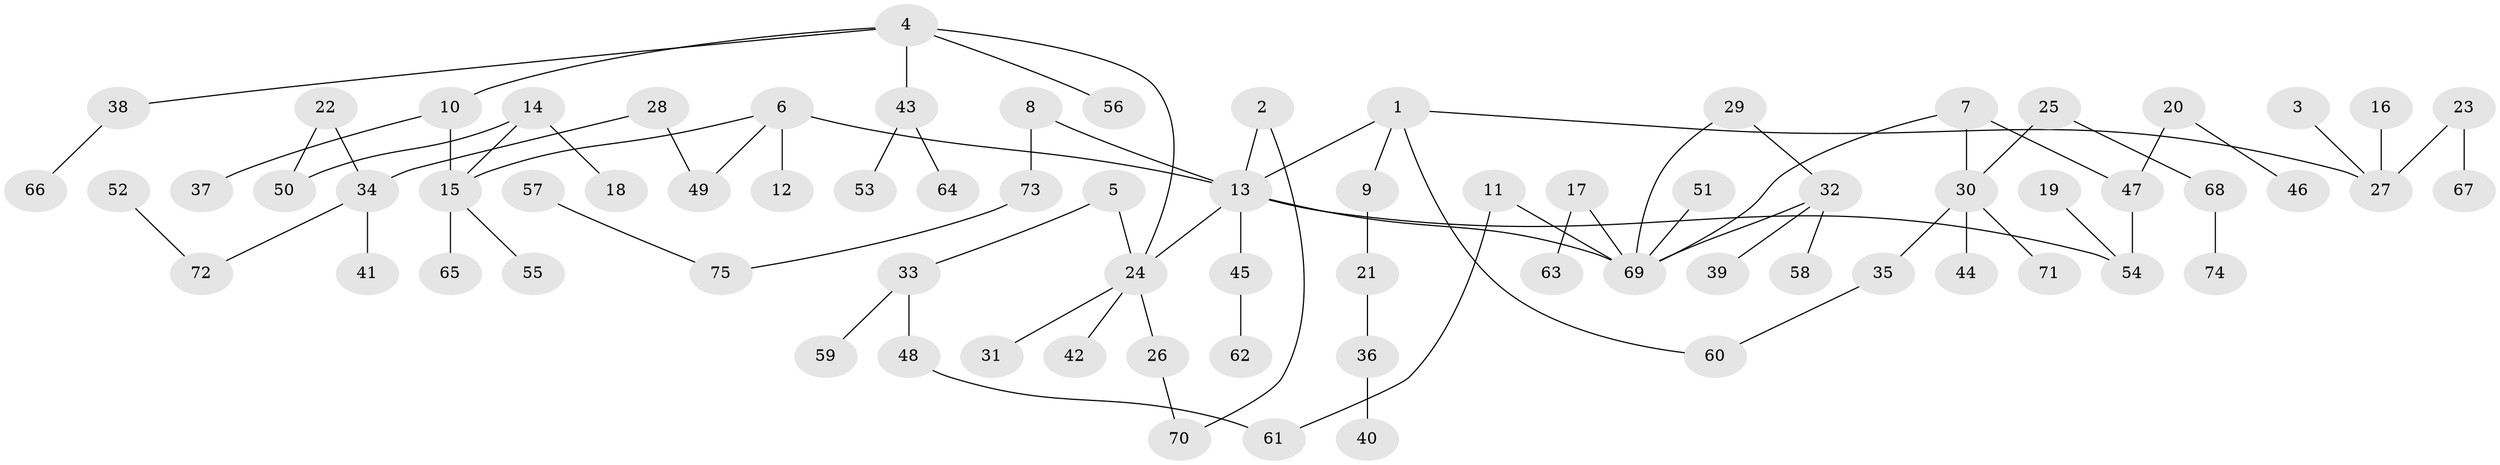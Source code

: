 // original degree distribution, {9: 0.008064516129032258, 8: 0.008064516129032258, 4: 0.04032258064516129, 5: 0.03225806451612903, 7: 0.008064516129032258, 6: 0.008064516129032258, 3: 0.1935483870967742, 2: 0.2661290322580645, 1: 0.43548387096774194}
// Generated by graph-tools (version 1.1) at 2025/36/03/04/25 23:36:12]
// undirected, 75 vertices, 81 edges
graph export_dot {
  node [color=gray90,style=filled];
  1;
  2;
  3;
  4;
  5;
  6;
  7;
  8;
  9;
  10;
  11;
  12;
  13;
  14;
  15;
  16;
  17;
  18;
  19;
  20;
  21;
  22;
  23;
  24;
  25;
  26;
  27;
  28;
  29;
  30;
  31;
  32;
  33;
  34;
  35;
  36;
  37;
  38;
  39;
  40;
  41;
  42;
  43;
  44;
  45;
  46;
  47;
  48;
  49;
  50;
  51;
  52;
  53;
  54;
  55;
  56;
  57;
  58;
  59;
  60;
  61;
  62;
  63;
  64;
  65;
  66;
  67;
  68;
  69;
  70;
  71;
  72;
  73;
  74;
  75;
  1 -- 9 [weight=1.0];
  1 -- 13 [weight=1.0];
  1 -- 27 [weight=1.0];
  1 -- 60 [weight=1.0];
  2 -- 13 [weight=1.0];
  2 -- 70 [weight=1.0];
  3 -- 27 [weight=1.0];
  4 -- 10 [weight=1.0];
  4 -- 24 [weight=1.0];
  4 -- 38 [weight=1.0];
  4 -- 43 [weight=1.0];
  4 -- 56 [weight=1.0];
  5 -- 24 [weight=1.0];
  5 -- 33 [weight=1.0];
  6 -- 12 [weight=2.0];
  6 -- 13 [weight=1.0];
  6 -- 15 [weight=1.0];
  6 -- 49 [weight=1.0];
  7 -- 30 [weight=1.0];
  7 -- 47 [weight=1.0];
  7 -- 69 [weight=1.0];
  8 -- 13 [weight=1.0];
  8 -- 73 [weight=1.0];
  9 -- 21 [weight=1.0];
  10 -- 15 [weight=1.0];
  10 -- 37 [weight=1.0];
  11 -- 61 [weight=1.0];
  11 -- 69 [weight=1.0];
  13 -- 24 [weight=1.0];
  13 -- 45 [weight=1.0];
  13 -- 54 [weight=1.0];
  13 -- 69 [weight=1.0];
  14 -- 15 [weight=1.0];
  14 -- 18 [weight=1.0];
  14 -- 50 [weight=1.0];
  15 -- 55 [weight=1.0];
  15 -- 65 [weight=1.0];
  16 -- 27 [weight=1.0];
  17 -- 63 [weight=1.0];
  17 -- 69 [weight=1.0];
  19 -- 54 [weight=1.0];
  20 -- 46 [weight=1.0];
  20 -- 47 [weight=1.0];
  21 -- 36 [weight=1.0];
  22 -- 34 [weight=1.0];
  22 -- 50 [weight=1.0];
  23 -- 27 [weight=1.0];
  23 -- 67 [weight=1.0];
  24 -- 26 [weight=1.0];
  24 -- 31 [weight=1.0];
  24 -- 42 [weight=1.0];
  25 -- 30 [weight=1.0];
  25 -- 68 [weight=1.0];
  26 -- 70 [weight=1.0];
  28 -- 34 [weight=1.0];
  28 -- 49 [weight=1.0];
  29 -- 32 [weight=1.0];
  29 -- 69 [weight=1.0];
  30 -- 35 [weight=1.0];
  30 -- 44 [weight=1.0];
  30 -- 71 [weight=1.0];
  32 -- 39 [weight=1.0];
  32 -- 58 [weight=1.0];
  32 -- 69 [weight=1.0];
  33 -- 48 [weight=1.0];
  33 -- 59 [weight=1.0];
  34 -- 41 [weight=1.0];
  34 -- 72 [weight=1.0];
  35 -- 60 [weight=1.0];
  36 -- 40 [weight=1.0];
  38 -- 66 [weight=1.0];
  43 -- 53 [weight=1.0];
  43 -- 64 [weight=1.0];
  45 -- 62 [weight=1.0];
  47 -- 54 [weight=1.0];
  48 -- 61 [weight=1.0];
  51 -- 69 [weight=1.0];
  52 -- 72 [weight=1.0];
  57 -- 75 [weight=1.0];
  68 -- 74 [weight=1.0];
  73 -- 75 [weight=1.0];
}
